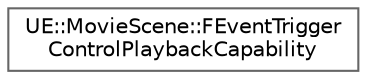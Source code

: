 digraph "Graphical Class Hierarchy"
{
 // INTERACTIVE_SVG=YES
 // LATEX_PDF_SIZE
  bgcolor="transparent";
  edge [fontname=Helvetica,fontsize=10,labelfontname=Helvetica,labelfontsize=10];
  node [fontname=Helvetica,fontsize=10,shape=box,height=0.2,width=0.4];
  rankdir="LR";
  Node0 [id="Node000000",label="UE::MovieScene::FEventTrigger\lControlPlaybackCapability",height=0.2,width=0.4,color="grey40", fillcolor="white", style="filled",URL="$d4/d1c/structUE_1_1MovieScene_1_1FEventTriggerControlPlaybackCapability.html",tooltip="Playback capability for controlling how events are triggered."];
}
